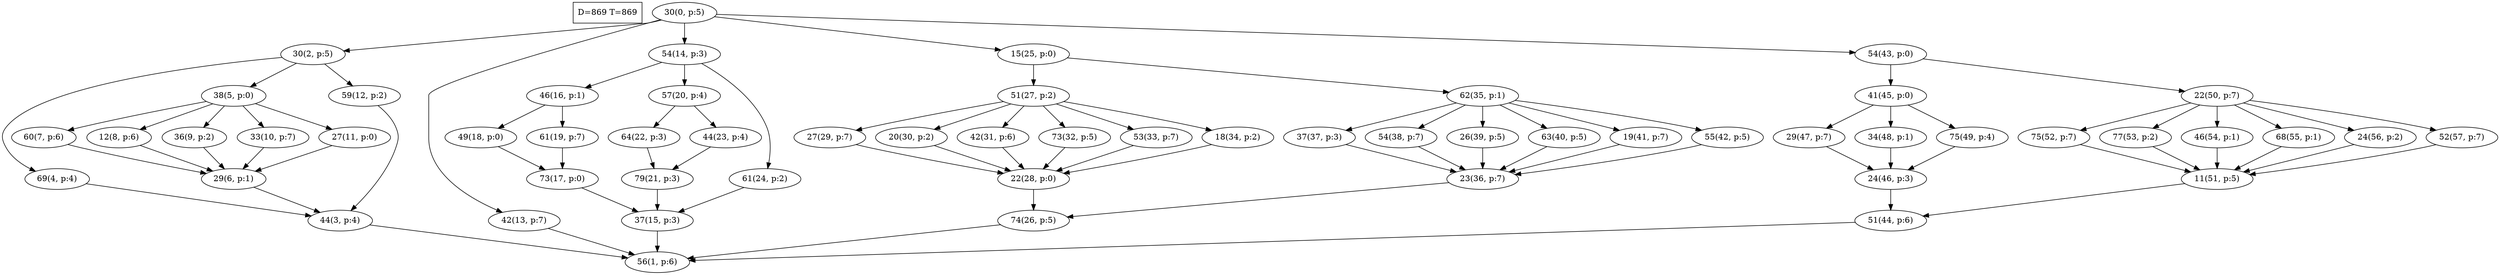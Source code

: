 digraph Task {
i [shape=box, label="D=869 T=869"]; 
0 [label="30(0, p:5)"];
1 [label="56(1, p:6)"];
2 [label="30(2, p:5)"];
3 [label="44(3, p:4)"];
4 [label="69(4, p:4)"];
5 [label="38(5, p:0)"];
6 [label="29(6, p:1)"];
7 [label="60(7, p:6)"];
8 [label="12(8, p:6)"];
9 [label="36(9, p:2)"];
10 [label="33(10, p:7)"];
11 [label="27(11, p:0)"];
12 [label="59(12, p:2)"];
13 [label="42(13, p:7)"];
14 [label="54(14, p:3)"];
15 [label="37(15, p:3)"];
16 [label="46(16, p:1)"];
17 [label="73(17, p:0)"];
18 [label="49(18, p:0)"];
19 [label="61(19, p:7)"];
20 [label="57(20, p:4)"];
21 [label="79(21, p:3)"];
22 [label="64(22, p:3)"];
23 [label="44(23, p:4)"];
24 [label="61(24, p:2)"];
25 [label="15(25, p:0)"];
26 [label="74(26, p:5)"];
27 [label="51(27, p:2)"];
28 [label="22(28, p:0)"];
29 [label="27(29, p:7)"];
30 [label="20(30, p:2)"];
31 [label="42(31, p:6)"];
32 [label="73(32, p:5)"];
33 [label="53(33, p:7)"];
34 [label="18(34, p:2)"];
35 [label="62(35, p:1)"];
36 [label="23(36, p:7)"];
37 [label="37(37, p:3)"];
38 [label="54(38, p:7)"];
39 [label="26(39, p:5)"];
40 [label="63(40, p:5)"];
41 [label="19(41, p:7)"];
42 [label="55(42, p:5)"];
43 [label="54(43, p:0)"];
44 [label="51(44, p:6)"];
45 [label="41(45, p:0)"];
46 [label="24(46, p:3)"];
47 [label="29(47, p:7)"];
48 [label="34(48, p:1)"];
49 [label="75(49, p:4)"];
50 [label="22(50, p:7)"];
51 [label="11(51, p:5)"];
52 [label="75(52, p:7)"];
53 [label="77(53, p:2)"];
54 [label="46(54, p:1)"];
55 [label="68(55, p:1)"];
56 [label="24(56, p:2)"];
57 [label="52(57, p:7)"];
0 -> 2;
0 -> 13;
0 -> 14;
0 -> 25;
0 -> 43;
2 -> 4;
2 -> 5;
2 -> 12;
3 -> 1;
4 -> 3;
5 -> 7;
5 -> 8;
5 -> 9;
5 -> 10;
5 -> 11;
6 -> 3;
7 -> 6;
8 -> 6;
9 -> 6;
10 -> 6;
11 -> 6;
12 -> 3;
13 -> 1;
14 -> 16;
14 -> 20;
14 -> 24;
15 -> 1;
16 -> 18;
16 -> 19;
17 -> 15;
18 -> 17;
19 -> 17;
20 -> 22;
20 -> 23;
21 -> 15;
22 -> 21;
23 -> 21;
24 -> 15;
25 -> 27;
25 -> 35;
26 -> 1;
27 -> 29;
27 -> 30;
27 -> 31;
27 -> 32;
27 -> 33;
27 -> 34;
28 -> 26;
29 -> 28;
30 -> 28;
31 -> 28;
32 -> 28;
33 -> 28;
34 -> 28;
35 -> 37;
35 -> 38;
35 -> 39;
35 -> 40;
35 -> 41;
35 -> 42;
36 -> 26;
37 -> 36;
38 -> 36;
39 -> 36;
40 -> 36;
41 -> 36;
42 -> 36;
43 -> 45;
43 -> 50;
44 -> 1;
45 -> 47;
45 -> 48;
45 -> 49;
46 -> 44;
47 -> 46;
48 -> 46;
49 -> 46;
50 -> 52;
50 -> 53;
50 -> 54;
50 -> 55;
50 -> 56;
50 -> 57;
51 -> 44;
52 -> 51;
53 -> 51;
54 -> 51;
55 -> 51;
56 -> 51;
57 -> 51;
}